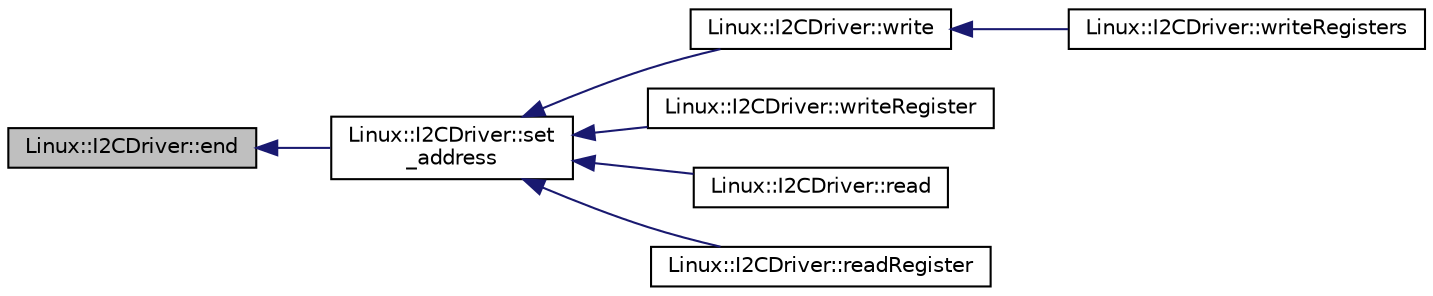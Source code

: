 digraph "Linux::I2CDriver::end"
{
 // INTERACTIVE_SVG=YES
  edge [fontname="Helvetica",fontsize="10",labelfontname="Helvetica",labelfontsize="10"];
  node [fontname="Helvetica",fontsize="10",shape=record];
  rankdir="LR";
  Node1 [label="Linux::I2CDriver::end",height=0.2,width=0.4,color="black", fillcolor="grey75", style="filled", fontcolor="black"];
  Node1 -> Node2 [dir="back",color="midnightblue",fontsize="10",style="solid",fontname="Helvetica"];
  Node2 [label="Linux::I2CDriver::set\l_address",height=0.2,width=0.4,color="black", fillcolor="white", style="filled",URL="$classLinux_1_1I2CDriver.html#abf6c0dea5d211f58448b021bc2f47161"];
  Node2 -> Node3 [dir="back",color="midnightblue",fontsize="10",style="solid",fontname="Helvetica"];
  Node3 [label="Linux::I2CDriver::write",height=0.2,width=0.4,color="black", fillcolor="white", style="filled",URL="$classLinux_1_1I2CDriver.html#a547a67f807a500aabcd5c646e7c6d632"];
  Node3 -> Node4 [dir="back",color="midnightblue",fontsize="10",style="solid",fontname="Helvetica"];
  Node4 [label="Linux::I2CDriver::writeRegisters",height=0.2,width=0.4,color="black", fillcolor="white", style="filled",URL="$classLinux_1_1I2CDriver.html#a98d5beae9bb403ca0dc9d479f9b0d933"];
  Node2 -> Node5 [dir="back",color="midnightblue",fontsize="10",style="solid",fontname="Helvetica"];
  Node5 [label="Linux::I2CDriver::writeRegister",height=0.2,width=0.4,color="black", fillcolor="white", style="filled",URL="$classLinux_1_1I2CDriver.html#aee519af8e3c6033533d0e36916f96c83"];
  Node2 -> Node6 [dir="back",color="midnightblue",fontsize="10",style="solid",fontname="Helvetica"];
  Node6 [label="Linux::I2CDriver::read",height=0.2,width=0.4,color="black", fillcolor="white", style="filled",URL="$classLinux_1_1I2CDriver.html#a3c35d49f67d401b1be1bca595116a4f2"];
  Node2 -> Node7 [dir="back",color="midnightblue",fontsize="10",style="solid",fontname="Helvetica"];
  Node7 [label="Linux::I2CDriver::readRegister",height=0.2,width=0.4,color="black", fillcolor="white", style="filled",URL="$classLinux_1_1I2CDriver.html#ab8a2b61dfd65f805a1326f258ec3b40b"];
}
